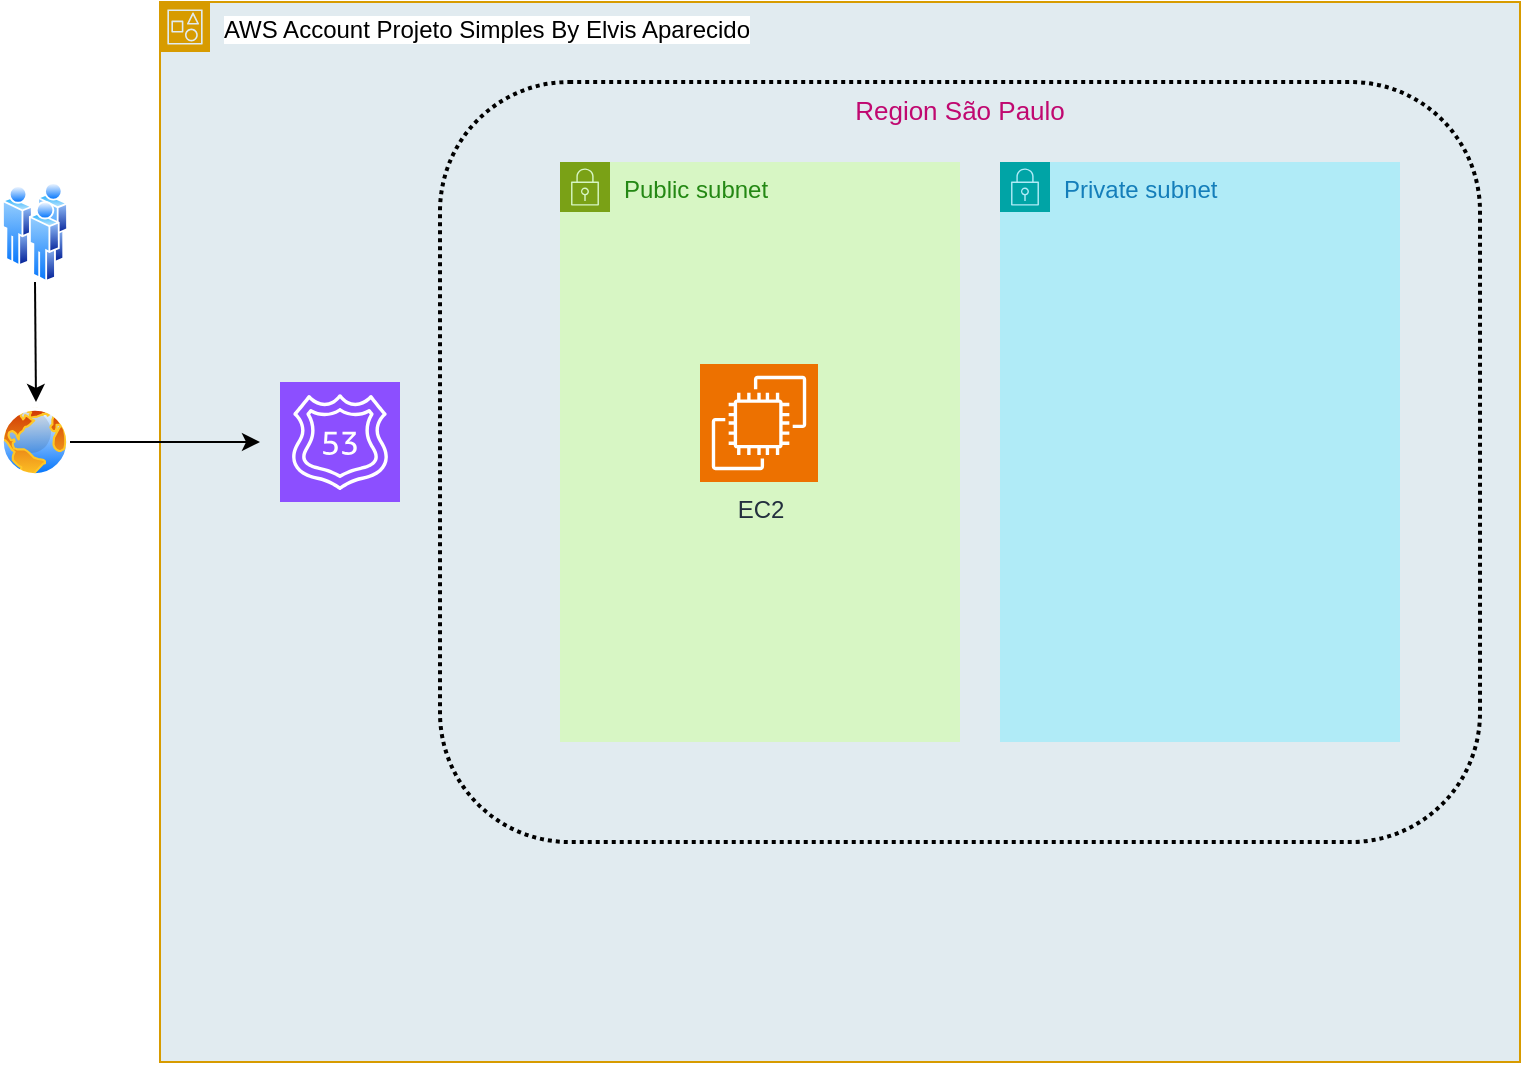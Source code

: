 <mxfile version="26.2.2">
  <diagram name="Page-1" id="tGjq8ORsDaUdfqmDCrao">
    <mxGraphModel dx="788" dy="482" grid="1" gridSize="10" guides="1" tooltips="1" connect="1" arrows="1" fold="1" page="1" pageScale="1" pageWidth="850" pageHeight="1100" math="0" shadow="0">
      <root>
        <mxCell id="0" />
        <mxCell id="1" parent="0" />
        <mxCell id="YoMQdb2DrbTZbhleH7W7-1" value="AWS Account Projeto Simples By Elvis Aparecido" style="points=[[0,0],[0.25,0],[0.5,0],[0.75,0],[1,0],[1,0.25],[1,0.5],[1,0.75],[1,1],[0.75,1],[0.5,1],[0.25,1],[0,1],[0,0.75],[0,0.5],[0,0.25]];outlineConnect=0;html=1;whiteSpace=wrap;fontSize=12;fontStyle=0;container=1;pointerEvents=0;collapsible=0;recursiveResize=0;shape=mxgraph.aws4.group;grIcon=mxgraph.aws4.group_account;strokeColor=#d79b00;fillColor=#E1EBF0;verticalAlign=top;align=left;spacingLeft=30;dashed=0;labelBackgroundColor=#FFFFFF;" vertex="1" parent="1">
          <mxGeometry x="100" y="40" width="680" height="530" as="geometry" />
        </mxCell>
        <mxCell id="YoMQdb2DrbTZbhleH7W7-2" value="Region São Paulo" style="rounded=1;arcSize=17;dashed=1;fillColor=none;gradientColor=none;dashPattern=1 1;strokeWidth=2;verticalAlign=top;fontColor=#C00870;fontSize=13;" vertex="1" parent="YoMQdb2DrbTZbhleH7W7-1">
          <mxGeometry x="140" y="40" width="520" height="380" as="geometry" />
        </mxCell>
        <mxCell id="YoMQdb2DrbTZbhleH7W7-22" value="" style="sketch=0;points=[[0,0,0],[0.25,0,0],[0.5,0,0],[0.75,0,0],[1,0,0],[0,1,0],[0.25,1,0],[0.5,1,0],[0.75,1,0],[1,1,0],[0,0.25,0],[0,0.5,0],[0,0.75,0],[1,0.25,0],[1,0.5,0],[1,0.75,0]];outlineConnect=0;fontColor=#232F3E;fillColor=#8C4FFF;strokeColor=#ffffff;dashed=0;verticalLabelPosition=bottom;verticalAlign=top;align=center;html=1;fontSize=12;fontStyle=0;aspect=fixed;shape=mxgraph.aws4.resourceIcon;resIcon=mxgraph.aws4.route_53;" vertex="1" parent="YoMQdb2DrbTZbhleH7W7-1">
          <mxGeometry x="60" y="190" width="60" height="60" as="geometry" />
        </mxCell>
        <mxCell id="YoMQdb2DrbTZbhleH7W7-3" value="Public subnet" style="points=[[0,0],[0.25,0],[0.5,0],[0.75,0],[1,0],[1,0.25],[1,0.5],[1,0.75],[1,1],[0.75,1],[0.5,1],[0.25,1],[0,1],[0,0.75],[0,0.5],[0,0.25]];outlineConnect=0;gradientColor=none;html=1;whiteSpace=wrap;fontSize=12;fontStyle=0;container=1;pointerEvents=0;collapsible=0;recursiveResize=0;shape=mxgraph.aws4.group;grIcon=mxgraph.aws4.group_security_group;grStroke=0;strokeColor=#7AA116;fillColor=#D7F6C4;verticalAlign=top;align=left;spacingLeft=30;fontColor=#248814;dashed=0;" vertex="1" parent="1">
          <mxGeometry x="300" y="120" width="200" height="290" as="geometry" />
        </mxCell>
        <mxCell id="YoMQdb2DrbTZbhleH7W7-4" value="Private subnet" style="points=[[0,0],[0.25,0],[0.5,0],[0.75,0],[1,0],[1,0.25],[1,0.5],[1,0.75],[1,1],[0.75,1],[0.5,1],[0.25,1],[0,1],[0,0.75],[0,0.5],[0,0.25]];outlineConnect=0;gradientColor=none;html=1;whiteSpace=wrap;fontSize=12;fontStyle=0;container=1;pointerEvents=0;collapsible=0;recursiveResize=0;shape=mxgraph.aws4.group;grIcon=mxgraph.aws4.group_security_group;grStroke=0;strokeColor=#00A4A6;fillColor=#B0EBF7;verticalAlign=top;align=left;spacingLeft=30;fontColor=#147EBA;dashed=0;" vertex="1" parent="1">
          <mxGeometry x="520" y="120" width="200" height="290" as="geometry" />
        </mxCell>
        <mxCell id="YoMQdb2DrbTZbhleH7W7-7" value="EC2" style="sketch=0;points=[[0,0,0],[0.25,0,0],[0.5,0,0],[0.75,0,0],[1,0,0],[0,1,0],[0.25,1,0],[0.5,1,0],[0.75,1,0],[1,1,0],[0,0.25,0],[0,0.5,0],[0,0.75,0],[1,0.25,0],[1,0.5,0],[1,0.75,0]];outlineConnect=0;fontColor=#232F3E;fillColor=#ED7100;strokeColor=#ffffff;dashed=0;verticalLabelPosition=bottom;verticalAlign=top;align=center;html=1;fontSize=12;fontStyle=0;aspect=fixed;shape=mxgraph.aws4.resourceIcon;resIcon=mxgraph.aws4.ec2;" vertex="1" parent="YoMQdb2DrbTZbhleH7W7-4">
          <mxGeometry x="-150" y="101" width="59" height="59" as="geometry" />
        </mxCell>
        <mxCell id="YoMQdb2DrbTZbhleH7W7-10" value="" style="image;aspect=fixed;perimeter=ellipsePerimeter;html=1;align=center;shadow=0;dashed=0;spacingTop=3;image=img/lib/active_directory/internet_globe.svg;" vertex="1" parent="1">
          <mxGeometry x="20" y="242.5" width="35" height="35" as="geometry" />
        </mxCell>
        <mxCell id="YoMQdb2DrbTZbhleH7W7-18" value="" style="image;aspect=fixed;perimeter=ellipsePerimeter;html=1;align=center;shadow=0;dashed=0;spacingTop=3;image=img/lib/active_directory/users.svg;" vertex="1" parent="1">
          <mxGeometry x="21" y="130" width="33" height="50" as="geometry" />
        </mxCell>
        <mxCell id="YoMQdb2DrbTZbhleH7W7-20" value="" style="endArrow=classic;html=1;rounded=0;exitX=0.5;exitY=1;exitDx=0;exitDy=0;fontColor=#DAFF25;" edge="1" parent="1" source="YoMQdb2DrbTZbhleH7W7-18">
          <mxGeometry width="50" height="50" relative="1" as="geometry">
            <mxPoint x="360" y="280" as="sourcePoint" />
            <mxPoint x="38" y="240" as="targetPoint" />
          </mxGeometry>
        </mxCell>
        <mxCell id="YoMQdb2DrbTZbhleH7W7-21" value="" style="endArrow=classic;html=1;rounded=0;exitX=1;exitY=0.5;exitDx=0;exitDy=0;" edge="1" parent="1" source="YoMQdb2DrbTZbhleH7W7-10">
          <mxGeometry width="50" height="50" relative="1" as="geometry">
            <mxPoint x="360" y="280" as="sourcePoint" />
            <mxPoint x="150" y="260" as="targetPoint" />
          </mxGeometry>
        </mxCell>
      </root>
    </mxGraphModel>
  </diagram>
</mxfile>
